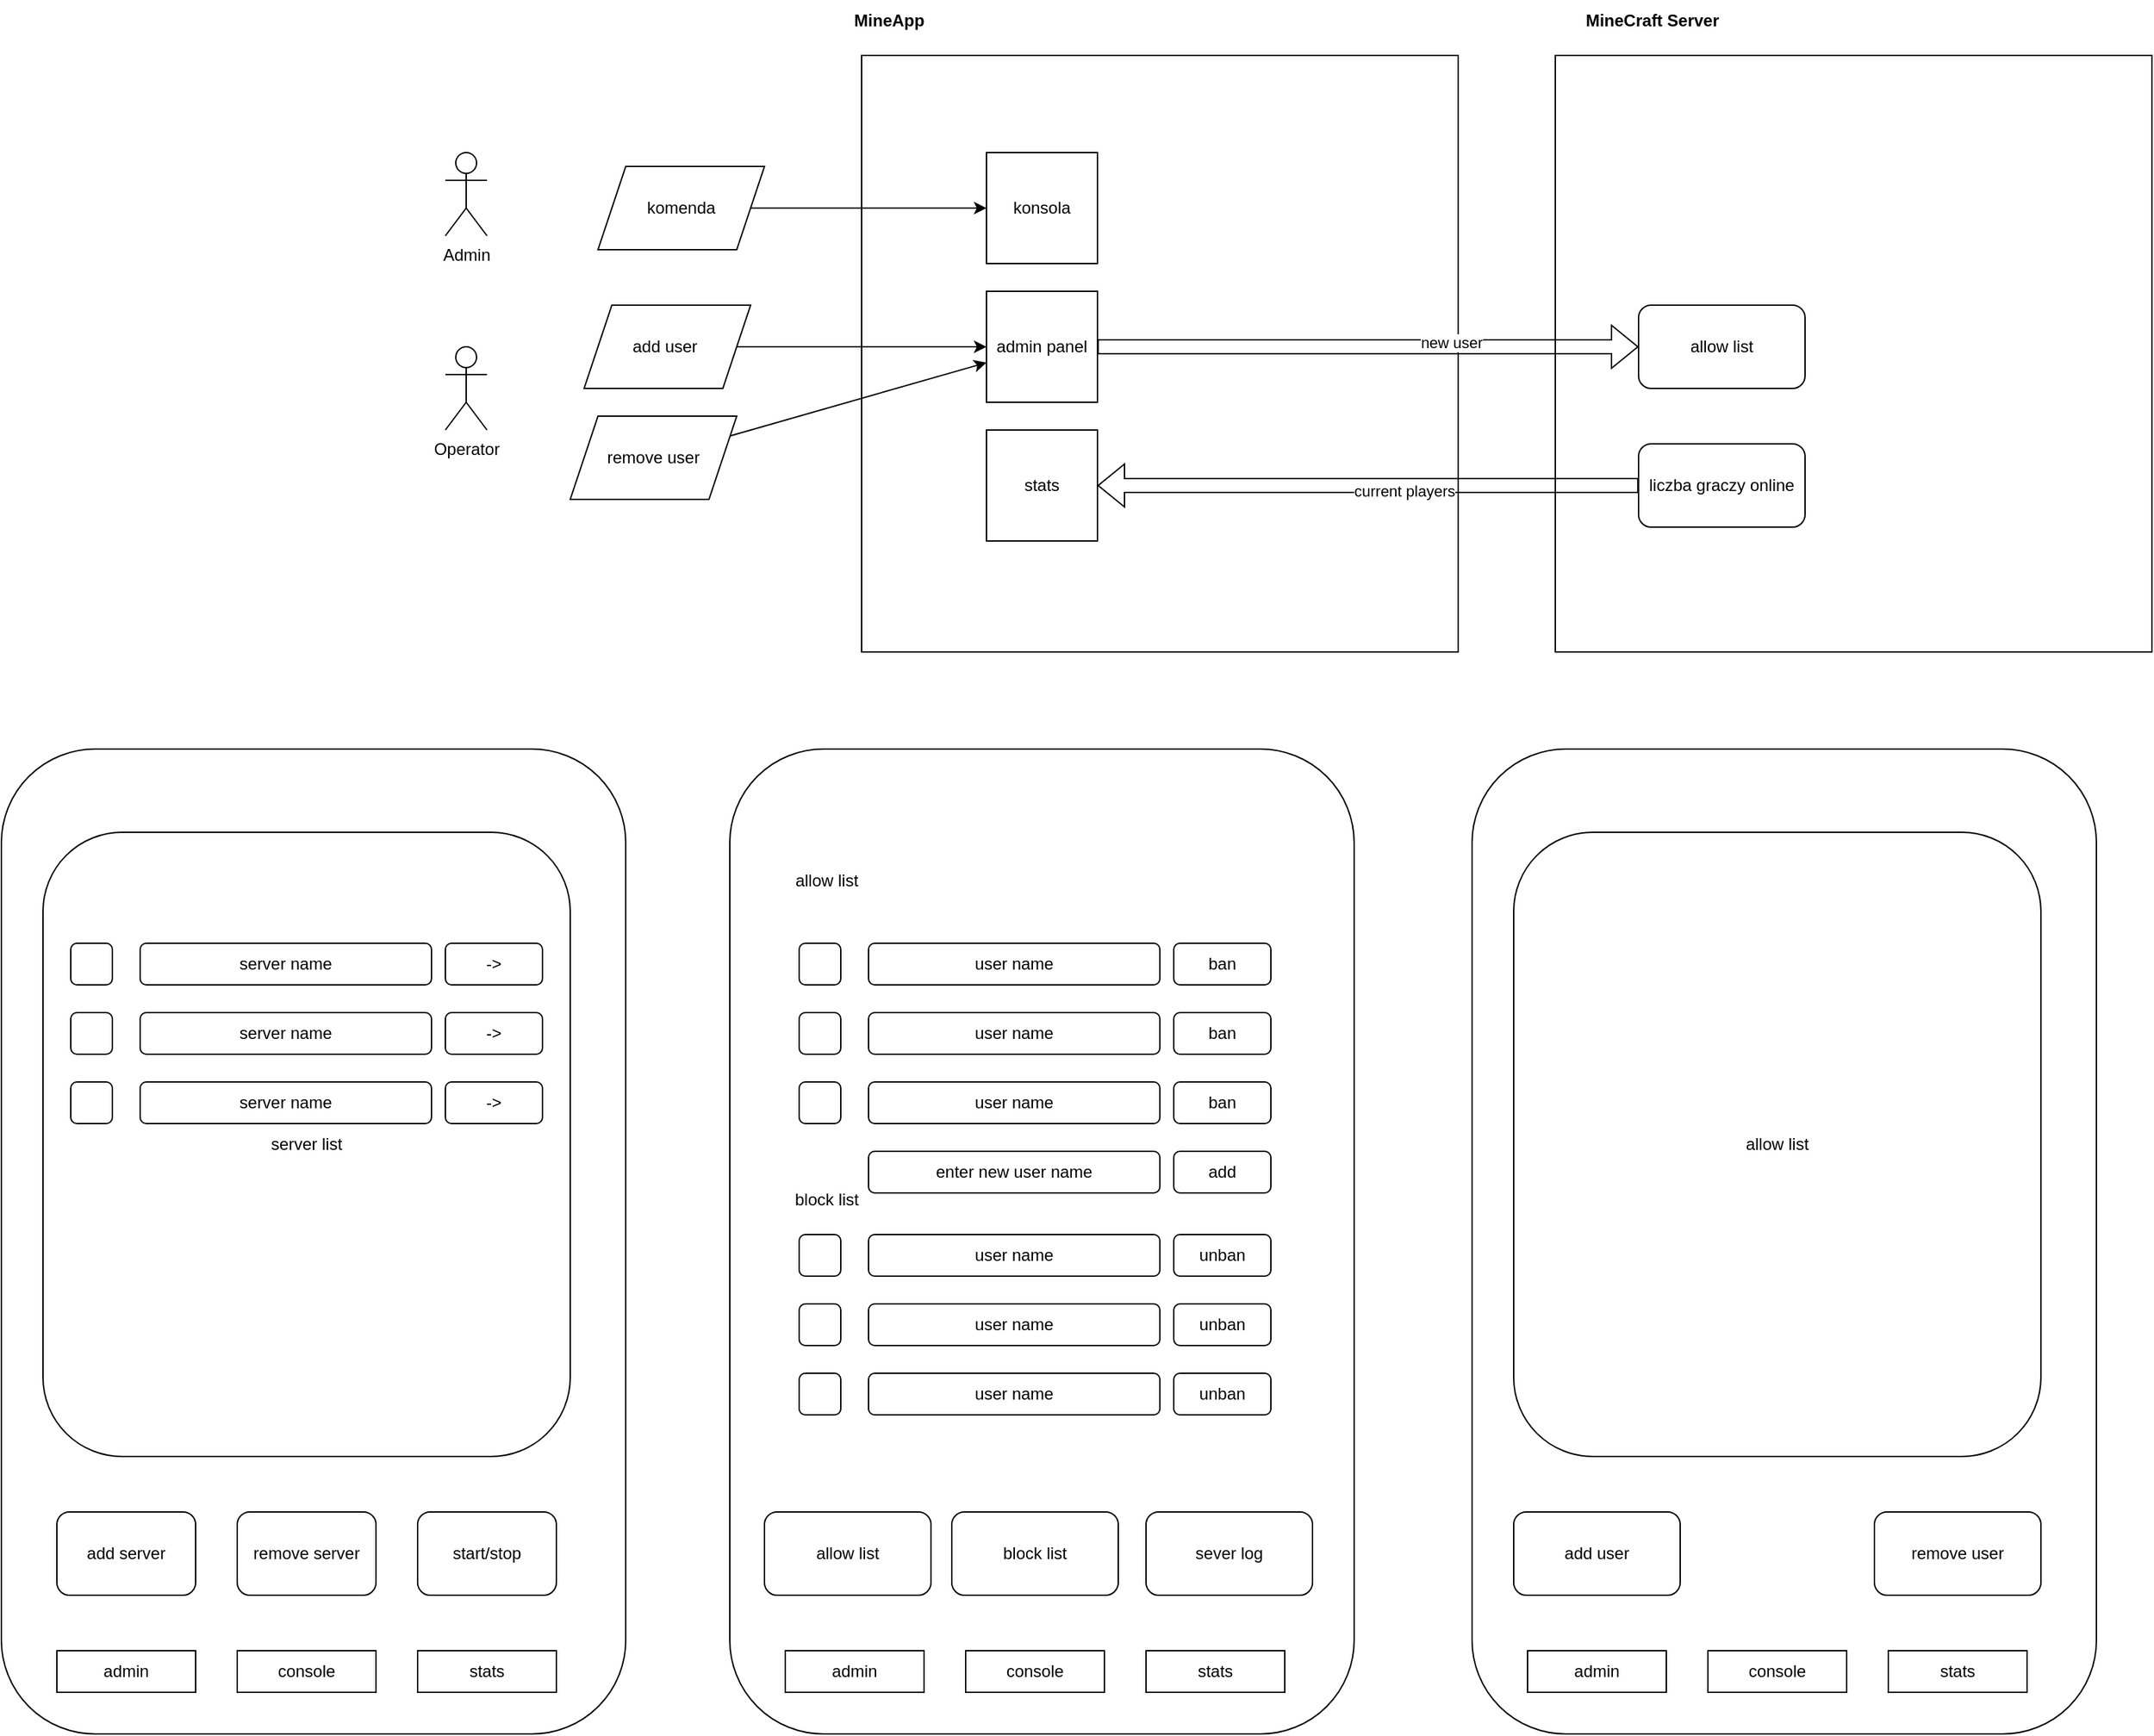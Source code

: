 <mxfile version="20.3.0" type="device"><diagram id="qUcaSdnMQF8pc2GHHEb-" name="Page-1"><mxGraphModel dx="3012" dy="873" grid="1" gridSize="10" guides="1" tooltips="1" connect="1" arrows="1" fold="1" page="1" pageScale="1" pageWidth="1654" pageHeight="1169" math="0" shadow="0"><root><mxCell id="0"/><mxCell id="1" parent="0"/><mxCell id="QgT7thLsVB0LetxTLZ4x-18" value="" style="whiteSpace=wrap;html=1;aspect=fixed;" vertex="1" parent="1"><mxGeometry x="820" y="270" width="430" height="430" as="geometry"/></mxCell><mxCell id="QgT7thLsVB0LetxTLZ4x-17" value="" style="whiteSpace=wrap;html=1;aspect=fixed;" vertex="1" parent="1"><mxGeometry x="320" y="270" width="430" height="430" as="geometry"/></mxCell><mxCell id="QgT7thLsVB0LetxTLZ4x-1" value="Admin" style="shape=umlActor;verticalLabelPosition=bottom;verticalAlign=top;html=1;outlineConnect=0;" vertex="1" parent="1"><mxGeometry x="20" y="340" width="30" height="60" as="geometry"/></mxCell><mxCell id="QgT7thLsVB0LetxTLZ4x-5" value="Operator" style="shape=umlActor;verticalLabelPosition=bottom;verticalAlign=top;html=1;outlineConnect=0;" vertex="1" parent="1"><mxGeometry x="20" y="480" width="30" height="60" as="geometry"/></mxCell><mxCell id="QgT7thLsVB0LetxTLZ4x-6" value="liczba graczy online" style="rounded=1;whiteSpace=wrap;html=1;" vertex="1" parent="1"><mxGeometry x="880" y="550" width="120" height="60" as="geometry"/></mxCell><mxCell id="QgT7thLsVB0LetxTLZ4x-8" value="konsola" style="whiteSpace=wrap;html=1;aspect=fixed;" vertex="1" parent="1"><mxGeometry x="410" y="340" width="80" height="80" as="geometry"/></mxCell><mxCell id="QgT7thLsVB0LetxTLZ4x-9" value="komenda" style="shape=parallelogram;perimeter=parallelogramPerimeter;whiteSpace=wrap;html=1;fixedSize=1;" vertex="1" parent="1"><mxGeometry x="130" y="350" width="120" height="60" as="geometry"/></mxCell><mxCell id="QgT7thLsVB0LetxTLZ4x-10" value="" style="endArrow=classic;html=1;rounded=0;entryX=0;entryY=0.5;entryDx=0;entryDy=0;" edge="1" parent="1" source="QgT7thLsVB0LetxTLZ4x-9" target="QgT7thLsVB0LetxTLZ4x-8"><mxGeometry width="50" height="50" relative="1" as="geometry"><mxPoint x="660" y="470" as="sourcePoint"/><mxPoint x="710" y="420" as="targetPoint"/></mxGeometry></mxCell><mxCell id="QgT7thLsVB0LetxTLZ4x-11" value="allow list" style="rounded=1;whiteSpace=wrap;html=1;" vertex="1" parent="1"><mxGeometry x="880" y="450" width="120" height="60" as="geometry"/></mxCell><mxCell id="QgT7thLsVB0LetxTLZ4x-12" value="admin panel" style="whiteSpace=wrap;html=1;aspect=fixed;" vertex="1" parent="1"><mxGeometry x="410" y="440" width="80" height="80" as="geometry"/></mxCell><mxCell id="QgT7thLsVB0LetxTLZ4x-13" value="add user&amp;nbsp;" style="shape=parallelogram;perimeter=parallelogramPerimeter;whiteSpace=wrap;html=1;fixedSize=1;" vertex="1" parent="1"><mxGeometry x="120" y="450" width="120" height="60" as="geometry"/></mxCell><mxCell id="QgT7thLsVB0LetxTLZ4x-15" value="" style="endArrow=classic;html=1;rounded=0;exitX=1;exitY=0.5;exitDx=0;exitDy=0;entryX=0;entryY=0.5;entryDx=0;entryDy=0;" edge="1" parent="1" source="QgT7thLsVB0LetxTLZ4x-13" target="QgT7thLsVB0LetxTLZ4x-12"><mxGeometry width="50" height="50" relative="1" as="geometry"><mxPoint x="660" y="470" as="sourcePoint"/><mxPoint x="710" y="420" as="targetPoint"/></mxGeometry></mxCell><mxCell id="QgT7thLsVB0LetxTLZ4x-16" value="" style="shape=flexArrow;endArrow=classic;html=1;rounded=0;exitX=1;exitY=0.5;exitDx=0;exitDy=0;" edge="1" parent="1" source="QgT7thLsVB0LetxTLZ4x-12" target="QgT7thLsVB0LetxTLZ4x-11"><mxGeometry width="50" height="50" relative="1" as="geometry"><mxPoint x="500" y="480" as="sourcePoint"/><mxPoint x="780" y="510" as="targetPoint"/></mxGeometry></mxCell><mxCell id="QgT7thLsVB0LetxTLZ4x-23" value="new user" style="edgeLabel;html=1;align=center;verticalAlign=middle;resizable=0;points=[];" vertex="1" connectable="0" parent="QgT7thLsVB0LetxTLZ4x-16"><mxGeometry x="0.307" y="3" relative="1" as="geometry"><mxPoint as="offset"/></mxGeometry></mxCell><mxCell id="QgT7thLsVB0LetxTLZ4x-19" value="&lt;b&gt;MineApp&lt;/b&gt;" style="text;html=1;strokeColor=none;fillColor=none;align=center;verticalAlign=middle;whiteSpace=wrap;rounded=0;" vertex="1" parent="1"><mxGeometry x="310" y="230" width="60" height="30" as="geometry"/></mxCell><mxCell id="QgT7thLsVB0LetxTLZ4x-20" value="&lt;b&gt;MineCraft Server&lt;/b&gt;" style="text;html=1;strokeColor=none;fillColor=none;align=center;verticalAlign=middle;whiteSpace=wrap;rounded=0;" vertex="1" parent="1"><mxGeometry x="810" y="230" width="160" height="30" as="geometry"/></mxCell><mxCell id="QgT7thLsVB0LetxTLZ4x-21" value="stats" style="whiteSpace=wrap;html=1;aspect=fixed;" vertex="1" parent="1"><mxGeometry x="410" y="540" width="80" height="80" as="geometry"/></mxCell><mxCell id="QgT7thLsVB0LetxTLZ4x-22" value="" style="shape=flexArrow;endArrow=classic;html=1;rounded=0;entryX=1;entryY=0.5;entryDx=0;entryDy=0;" edge="1" parent="1" source="QgT7thLsVB0LetxTLZ4x-6" target="QgT7thLsVB0LetxTLZ4x-21"><mxGeometry width="50" height="50" relative="1" as="geometry"><mxPoint x="960" y="810" as="sourcePoint"/><mxPoint x="930" y="620" as="targetPoint"/></mxGeometry></mxCell><mxCell id="QgT7thLsVB0LetxTLZ4x-24" value="current players" style="edgeLabel;html=1;align=center;verticalAlign=middle;resizable=0;points=[];" vertex="1" connectable="0" parent="QgT7thLsVB0LetxTLZ4x-22"><mxGeometry x="-0.132" y="4" relative="1" as="geometry"><mxPoint as="offset"/></mxGeometry></mxCell><mxCell id="QgT7thLsVB0LetxTLZ4x-25" value="remove user" style="shape=parallelogram;perimeter=parallelogramPerimeter;whiteSpace=wrap;html=1;fixedSize=1;" vertex="1" parent="1"><mxGeometry x="110" y="530" width="120" height="60" as="geometry"/></mxCell><mxCell id="QgT7thLsVB0LetxTLZ4x-26" value="" style="endArrow=classic;html=1;rounded=0;" edge="1" parent="1" source="QgT7thLsVB0LetxTLZ4x-25" target="QgT7thLsVB0LetxTLZ4x-12"><mxGeometry width="50" height="50" relative="1" as="geometry"><mxPoint x="160" y="800" as="sourcePoint"/><mxPoint x="210" y="750" as="targetPoint"/></mxGeometry></mxCell><mxCell id="QgT7thLsVB0LetxTLZ4x-27" value="" style="rounded=1;whiteSpace=wrap;html=1;" vertex="1" parent="1"><mxGeometry x="760" y="770" width="450" height="710" as="geometry"/></mxCell><mxCell id="QgT7thLsVB0LetxTLZ4x-28" value="admin" style="rounded=0;whiteSpace=wrap;html=1;" vertex="1" parent="1"><mxGeometry x="800" y="1420" width="100" height="30" as="geometry"/></mxCell><mxCell id="QgT7thLsVB0LetxTLZ4x-29" value="console" style="rounded=0;whiteSpace=wrap;html=1;" vertex="1" parent="1"><mxGeometry x="930" y="1420" width="100" height="30" as="geometry"/></mxCell><mxCell id="QgT7thLsVB0LetxTLZ4x-30" value="stats" style="rounded=0;whiteSpace=wrap;html=1;" vertex="1" parent="1"><mxGeometry x="1060" y="1420" width="100" height="30" as="geometry"/></mxCell><mxCell id="QgT7thLsVB0LetxTLZ4x-32" value="add user" style="rounded=1;whiteSpace=wrap;html=1;" vertex="1" parent="1"><mxGeometry x="790" y="1320" width="120" height="60" as="geometry"/></mxCell><mxCell id="QgT7thLsVB0LetxTLZ4x-34" value="remove user" style="rounded=1;whiteSpace=wrap;html=1;" vertex="1" parent="1"><mxGeometry x="1050" y="1320" width="120" height="60" as="geometry"/></mxCell><mxCell id="QgT7thLsVB0LetxTLZ4x-35" value="allow list" style="rounded=1;whiteSpace=wrap;html=1;" vertex="1" parent="1"><mxGeometry x="790" y="830" width="380" height="450" as="geometry"/></mxCell><mxCell id="QgT7thLsVB0LetxTLZ4x-36" value="" style="rounded=1;whiteSpace=wrap;html=1;" vertex="1" parent="1"><mxGeometry x="-300" y="770" width="450" height="710" as="geometry"/></mxCell><mxCell id="QgT7thLsVB0LetxTLZ4x-37" value="admin" style="rounded=0;whiteSpace=wrap;html=1;" vertex="1" parent="1"><mxGeometry x="-260" y="1420" width="100" height="30" as="geometry"/></mxCell><mxCell id="QgT7thLsVB0LetxTLZ4x-38" value="console" style="rounded=0;whiteSpace=wrap;html=1;" vertex="1" parent="1"><mxGeometry x="-130" y="1420" width="100" height="30" as="geometry"/></mxCell><mxCell id="QgT7thLsVB0LetxTLZ4x-39" value="stats" style="rounded=0;whiteSpace=wrap;html=1;" vertex="1" parent="1"><mxGeometry y="1420" width="100" height="30" as="geometry"/></mxCell><mxCell id="QgT7thLsVB0LetxTLZ4x-40" value="add server" style="rounded=1;whiteSpace=wrap;html=1;" vertex="1" parent="1"><mxGeometry x="-260" y="1320" width="100" height="60" as="geometry"/></mxCell><mxCell id="QgT7thLsVB0LetxTLZ4x-41" value="remove server" style="rounded=1;whiteSpace=wrap;html=1;" vertex="1" parent="1"><mxGeometry x="-130" y="1320" width="100" height="60" as="geometry"/></mxCell><mxCell id="QgT7thLsVB0LetxTLZ4x-43" value="server list" style="rounded=1;whiteSpace=wrap;html=1;" vertex="1" parent="1"><mxGeometry x="-270" y="830" width="380" height="450" as="geometry"/></mxCell><mxCell id="QgT7thLsVB0LetxTLZ4x-44" value="start/stop" style="rounded=1;whiteSpace=wrap;html=1;" vertex="1" parent="1"><mxGeometry y="1320" width="100" height="60" as="geometry"/></mxCell><mxCell id="QgT7thLsVB0LetxTLZ4x-52" value="" style="rounded=1;whiteSpace=wrap;html=1;" vertex="1" parent="1"><mxGeometry x="225" y="770" width="450" height="710" as="geometry"/></mxCell><mxCell id="QgT7thLsVB0LetxTLZ4x-53" value="admin" style="rounded=0;whiteSpace=wrap;html=1;" vertex="1" parent="1"><mxGeometry x="265" y="1420" width="100" height="30" as="geometry"/></mxCell><mxCell id="QgT7thLsVB0LetxTLZ4x-54" value="console" style="rounded=0;whiteSpace=wrap;html=1;" vertex="1" parent="1"><mxGeometry x="395" y="1420" width="100" height="30" as="geometry"/></mxCell><mxCell id="QgT7thLsVB0LetxTLZ4x-55" value="stats" style="rounded=0;whiteSpace=wrap;html=1;" vertex="1" parent="1"><mxGeometry x="525" y="1420" width="100" height="30" as="geometry"/></mxCell><mxCell id="QgT7thLsVB0LetxTLZ4x-56" value="allow list" style="rounded=1;whiteSpace=wrap;html=1;" vertex="1" parent="1"><mxGeometry x="250" y="1320" width="120" height="60" as="geometry"/></mxCell><mxCell id="QgT7thLsVB0LetxTLZ4x-57" value="block list" style="rounded=1;whiteSpace=wrap;html=1;" vertex="1" parent="1"><mxGeometry x="385" y="1320" width="120" height="60" as="geometry"/></mxCell><mxCell id="QgT7thLsVB0LetxTLZ4x-59" value="sever log" style="rounded=1;whiteSpace=wrap;html=1;" vertex="1" parent="1"><mxGeometry x="525" y="1320" width="120" height="60" as="geometry"/></mxCell><mxCell id="QgT7thLsVB0LetxTLZ4x-60" value="server name" style="rounded=1;whiteSpace=wrap;html=1;" vertex="1" parent="1"><mxGeometry x="-200" y="910" width="210" height="30" as="geometry"/></mxCell><mxCell id="QgT7thLsVB0LetxTLZ4x-61" value="" style="rounded=1;whiteSpace=wrap;html=1;" vertex="1" parent="1"><mxGeometry x="-250" y="910" width="30" height="30" as="geometry"/></mxCell><mxCell id="QgT7thLsVB0LetxTLZ4x-62" value="-&amp;gt;" style="rounded=1;whiteSpace=wrap;html=1;" vertex="1" parent="1"><mxGeometry x="20" y="910" width="70" height="30" as="geometry"/></mxCell><mxCell id="QgT7thLsVB0LetxTLZ4x-63" value="" style="rounded=1;whiteSpace=wrap;html=1;" vertex="1" parent="1"><mxGeometry x="-250" y="960" width="30" height="30" as="geometry"/></mxCell><mxCell id="QgT7thLsVB0LetxTLZ4x-64" value="server name" style="rounded=1;whiteSpace=wrap;html=1;" vertex="1" parent="1"><mxGeometry x="-200" y="960" width="210" height="30" as="geometry"/></mxCell><mxCell id="QgT7thLsVB0LetxTLZ4x-65" value="-&amp;gt;" style="rounded=1;whiteSpace=wrap;html=1;" vertex="1" parent="1"><mxGeometry x="20" y="960" width="70" height="30" as="geometry"/></mxCell><mxCell id="QgT7thLsVB0LetxTLZ4x-66" value="" style="rounded=1;whiteSpace=wrap;html=1;" vertex="1" parent="1"><mxGeometry x="-250" y="1010" width="30" height="30" as="geometry"/></mxCell><mxCell id="QgT7thLsVB0LetxTLZ4x-67" value="server name" style="rounded=1;whiteSpace=wrap;html=1;" vertex="1" parent="1"><mxGeometry x="-200" y="1010" width="210" height="30" as="geometry"/></mxCell><mxCell id="QgT7thLsVB0LetxTLZ4x-68" value="-&amp;gt;" style="rounded=1;whiteSpace=wrap;html=1;" vertex="1" parent="1"><mxGeometry x="20" y="1010" width="70" height="30" as="geometry"/></mxCell><mxCell id="QgT7thLsVB0LetxTLZ4x-69" value="" style="rounded=1;whiteSpace=wrap;html=1;" vertex="1" parent="1"><mxGeometry x="275" y="910" width="30" height="30" as="geometry"/></mxCell><mxCell id="QgT7thLsVB0LetxTLZ4x-70" value="" style="rounded=1;whiteSpace=wrap;html=1;" vertex="1" parent="1"><mxGeometry x="275" y="960" width="30" height="30" as="geometry"/></mxCell><mxCell id="QgT7thLsVB0LetxTLZ4x-71" value="" style="rounded=1;whiteSpace=wrap;html=1;" vertex="1" parent="1"><mxGeometry x="275" y="1010" width="30" height="30" as="geometry"/></mxCell><mxCell id="QgT7thLsVB0LetxTLZ4x-72" value="user name" style="rounded=1;whiteSpace=wrap;html=1;" vertex="1" parent="1"><mxGeometry x="325" y="960" width="210" height="30" as="geometry"/></mxCell><mxCell id="QgT7thLsVB0LetxTLZ4x-73" value="user name" style="rounded=1;whiteSpace=wrap;html=1;" vertex="1" parent="1"><mxGeometry x="325" y="910" width="210" height="30" as="geometry"/></mxCell><mxCell id="QgT7thLsVB0LetxTLZ4x-74" value="user name" style="rounded=1;whiteSpace=wrap;html=1;" vertex="1" parent="1"><mxGeometry x="325" y="1010" width="210" height="30" as="geometry"/></mxCell><mxCell id="QgT7thLsVB0LetxTLZ4x-75" value="ban" style="rounded=1;whiteSpace=wrap;html=1;" vertex="1" parent="1"><mxGeometry x="545" y="1010" width="70" height="30" as="geometry"/></mxCell><mxCell id="QgT7thLsVB0LetxTLZ4x-76" value="ban" style="rounded=1;whiteSpace=wrap;html=1;" vertex="1" parent="1"><mxGeometry x="545" y="960" width="70" height="30" as="geometry"/></mxCell><mxCell id="QgT7thLsVB0LetxTLZ4x-77" value="ban" style="rounded=1;whiteSpace=wrap;html=1;" vertex="1" parent="1"><mxGeometry x="545" y="910" width="70" height="30" as="geometry"/></mxCell><mxCell id="QgT7thLsVB0LetxTLZ4x-78" value="allow list" style="text;html=1;strokeColor=none;fillColor=none;align=center;verticalAlign=middle;whiteSpace=wrap;rounded=0;" vertex="1" parent="1"><mxGeometry x="265" y="850" width="60" height="30" as="geometry"/></mxCell><mxCell id="QgT7thLsVB0LetxTLZ4x-79" value="unban" style="rounded=1;whiteSpace=wrap;html=1;" vertex="1" parent="1"><mxGeometry x="545" y="1220" width="70" height="30" as="geometry"/></mxCell><mxCell id="QgT7thLsVB0LetxTLZ4x-80" value="user name" style="rounded=1;whiteSpace=wrap;html=1;" vertex="1" parent="1"><mxGeometry x="325" y="1220" width="210" height="30" as="geometry"/></mxCell><mxCell id="QgT7thLsVB0LetxTLZ4x-81" value="" style="rounded=1;whiteSpace=wrap;html=1;" vertex="1" parent="1"><mxGeometry x="275" y="1220" width="30" height="30" as="geometry"/></mxCell><mxCell id="QgT7thLsVB0LetxTLZ4x-82" value="" style="rounded=1;whiteSpace=wrap;html=1;" vertex="1" parent="1"><mxGeometry x="275" y="1170" width="30" height="30" as="geometry"/></mxCell><mxCell id="QgT7thLsVB0LetxTLZ4x-83" value="user name" style="rounded=1;whiteSpace=wrap;html=1;" vertex="1" parent="1"><mxGeometry x="325" y="1170" width="210" height="30" as="geometry"/></mxCell><mxCell id="QgT7thLsVB0LetxTLZ4x-84" value="unban" style="rounded=1;whiteSpace=wrap;html=1;" vertex="1" parent="1"><mxGeometry x="545" y="1170" width="70" height="30" as="geometry"/></mxCell><mxCell id="QgT7thLsVB0LetxTLZ4x-85" value="unban" style="rounded=1;whiteSpace=wrap;html=1;" vertex="1" parent="1"><mxGeometry x="545" y="1120" width="70" height="30" as="geometry"/></mxCell><mxCell id="QgT7thLsVB0LetxTLZ4x-86" value="user name" style="rounded=1;whiteSpace=wrap;html=1;" vertex="1" parent="1"><mxGeometry x="325" y="1120" width="210" height="30" as="geometry"/></mxCell><mxCell id="QgT7thLsVB0LetxTLZ4x-87" value="" style="rounded=1;whiteSpace=wrap;html=1;" vertex="1" parent="1"><mxGeometry x="275" y="1120" width="30" height="30" as="geometry"/></mxCell><mxCell id="QgT7thLsVB0LetxTLZ4x-88" value="block list" style="text;html=1;strokeColor=none;fillColor=none;align=center;verticalAlign=middle;whiteSpace=wrap;rounded=0;" vertex="1" parent="1"><mxGeometry x="265" y="1080" width="60" height="30" as="geometry"/></mxCell><mxCell id="QgT7thLsVB0LetxTLZ4x-89" value="enter new user name" style="rounded=1;whiteSpace=wrap;html=1;" vertex="1" parent="1"><mxGeometry x="325" y="1060" width="210" height="30" as="geometry"/></mxCell><mxCell id="QgT7thLsVB0LetxTLZ4x-90" value="add" style="rounded=1;whiteSpace=wrap;html=1;" vertex="1" parent="1"><mxGeometry x="545" y="1060" width="70" height="30" as="geometry"/></mxCell></root></mxGraphModel></diagram></mxfile>